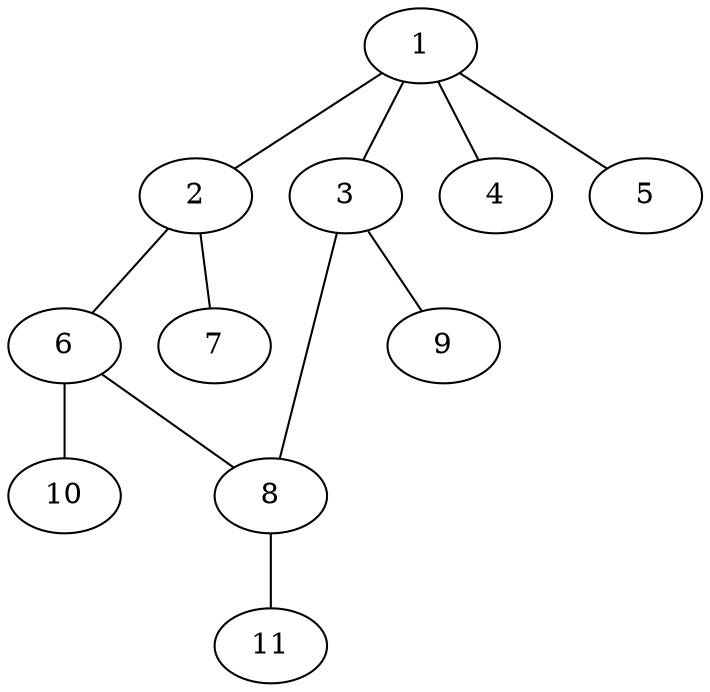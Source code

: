 graph molecule_3019 {
	1	 [chem=C];
	2	 [chem=C];
	1 -- 2	 [valence=1];
	3	 [chem=C];
	1 -- 3	 [valence=1];
	4	 [chem=Cl];
	1 -- 4	 [valence=1];
	5	 [chem=Cl];
	1 -- 5	 [valence=1];
	6	 [chem=C];
	2 -- 6	 [valence=2];
	7	 [chem=Cl];
	2 -- 7	 [valence=1];
	8	 [chem=C];
	3 -- 8	 [valence=2];
	9	 [chem=Cl];
	3 -- 9	 [valence=1];
	6 -- 8	 [valence=1];
	10	 [chem=Cl];
	6 -- 10	 [valence=1];
	11	 [chem=Cl];
	8 -- 11	 [valence=1];
}
